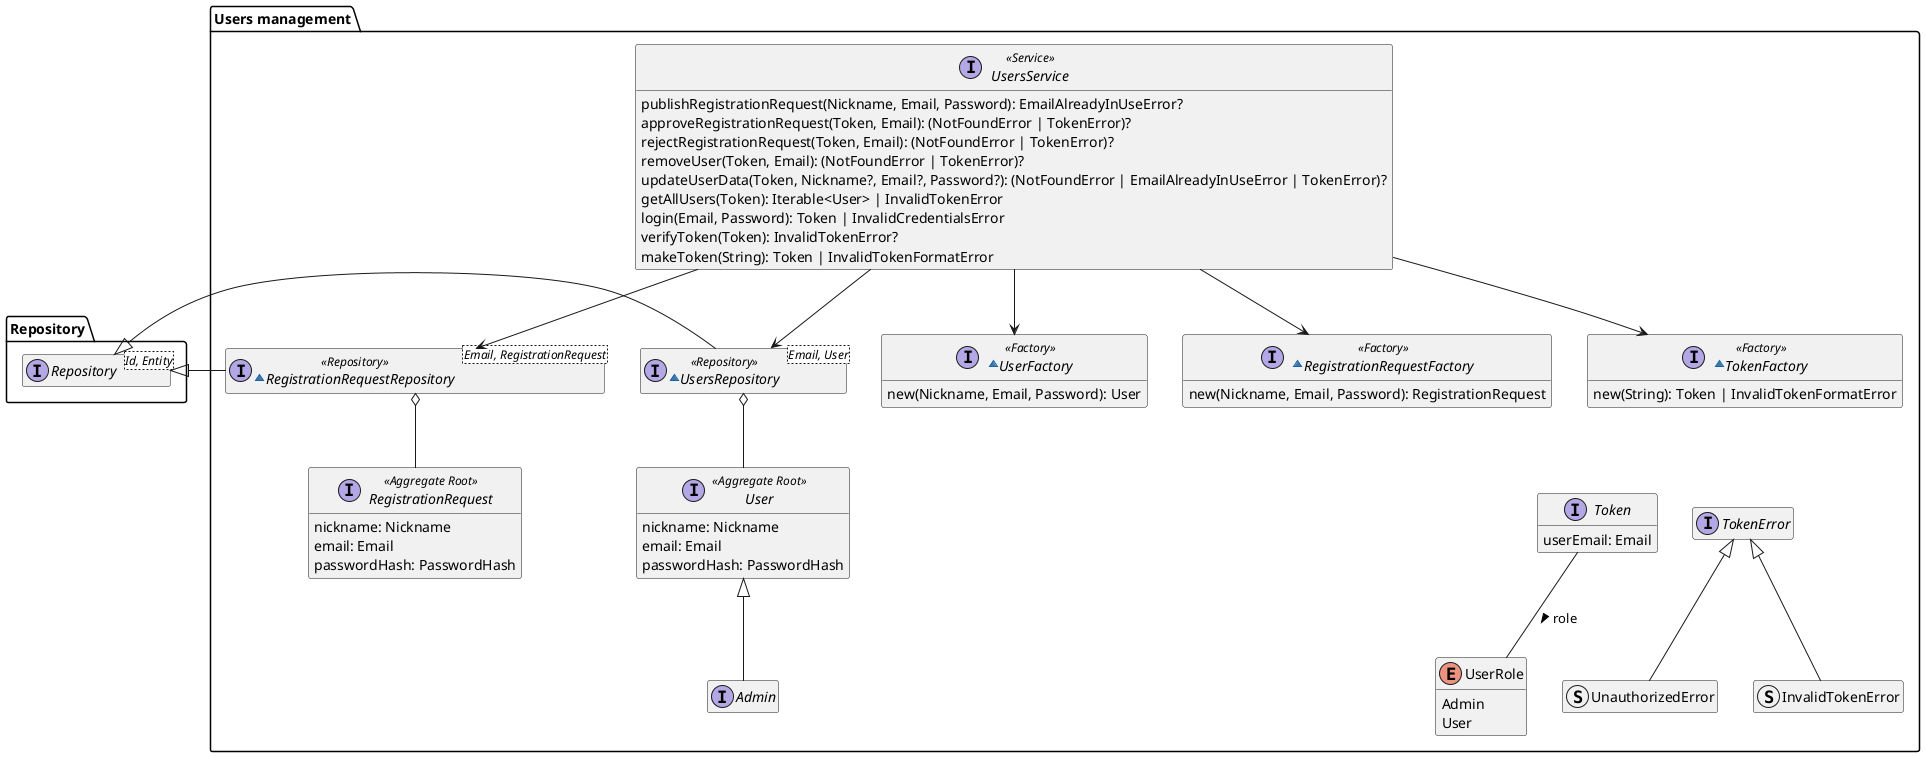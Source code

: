 @startuml users-management-domain-model

hide empty members
package Repository{
    interface Repository<Id, Entity>
}

package "Users management" as Users {
    interface User <<Aggregate Root>> {
        nickname: Nickname
        email: Email
        passwordHash: PasswordHash
    }
    interface Admin extends User

    interface RegistrationRequest <<Aggregate Root>> {
        nickname: Nickname
        email: Email
        passwordHash: PasswordHash
    }

    interface Token {
        userEmail: Email
    }
    enum UserRole {
        Admin
        User
    }
    Token -- UserRole : "role >"

    interface UsersService <<Service>> {
        publishRegistrationRequest(Nickname, Email, Password): EmailAlreadyInUseError?
        approveRegistrationRequest(Token, Email): (NotFoundError | TokenError)?
        rejectRegistrationRequest(Token, Email): (NotFoundError | TokenError)?
        removeUser(Token, Email): (NotFoundError | TokenError)?
        updateUserData(Token, Nickname?, Email?, Password?): (NotFoundError | EmailAlreadyInUseError | TokenError)?
        getAllUsers(Token): Iterable<User> | InvalidTokenError
        login(Email, Password): Token | InvalidCredentialsError
        verifyToken(Token): InvalidTokenError?
        makeToken(String): Token | InvalidTokenFormatError
    }

    ~interface RegistrationRequestRepository<Email, RegistrationRequest> <<Repository>> {
    }
    RegistrationRequestRepository -l-|> Repository.Repository
    RegistrationRequestRepository o-- RegistrationRequest
    ~interface UsersRepository<Email, User> <<Repository>> {
    }
    UsersRepository -l-|> Repository.Repository
    UsersRepository o-- User
    
    UsersService --> UsersRepository
    UsersService --> RegistrationRequestRepository

    interface TokenError
    struct UnauthorizedError extends TokenError
    struct InvalidTokenError extends TokenError
    Token -r[hidden]- TokenError

    ~interface UserFactory <<Factory>> {
        new(Nickname, Email, Password): User
    }
    ~interface RegistrationRequestFactory <<Factory>> {
        new(Nickname, Email, Password): RegistrationRequest
    }
    ~interface TokenFactory <<Factory>> {
        new(String): Token | InvalidTokenFormatError
    }
    TokenFactory -[hidden]-> Token
    UsersService --> UserFactory
    UsersService --> RegistrationRequestFactory
    UsersService --> TokenFactory

}

@enduml
